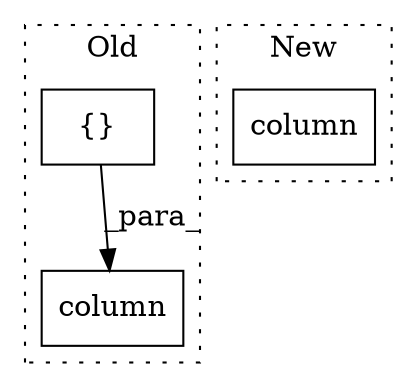 digraph G {
subgraph cluster0 {
1 [label="{}" a="4" s="1243,1266" l="1,1" shape="box"];
3 [label="column" a="32" s="1227,1267" l="7,1" shape="box"];
label = "Old";
style="dotted";
}
subgraph cluster1 {
2 [label="column" a="32" s="1227,1256" l="7,1" shape="box"];
label = "New";
style="dotted";
}
1 -> 3 [label="_para_"];
}